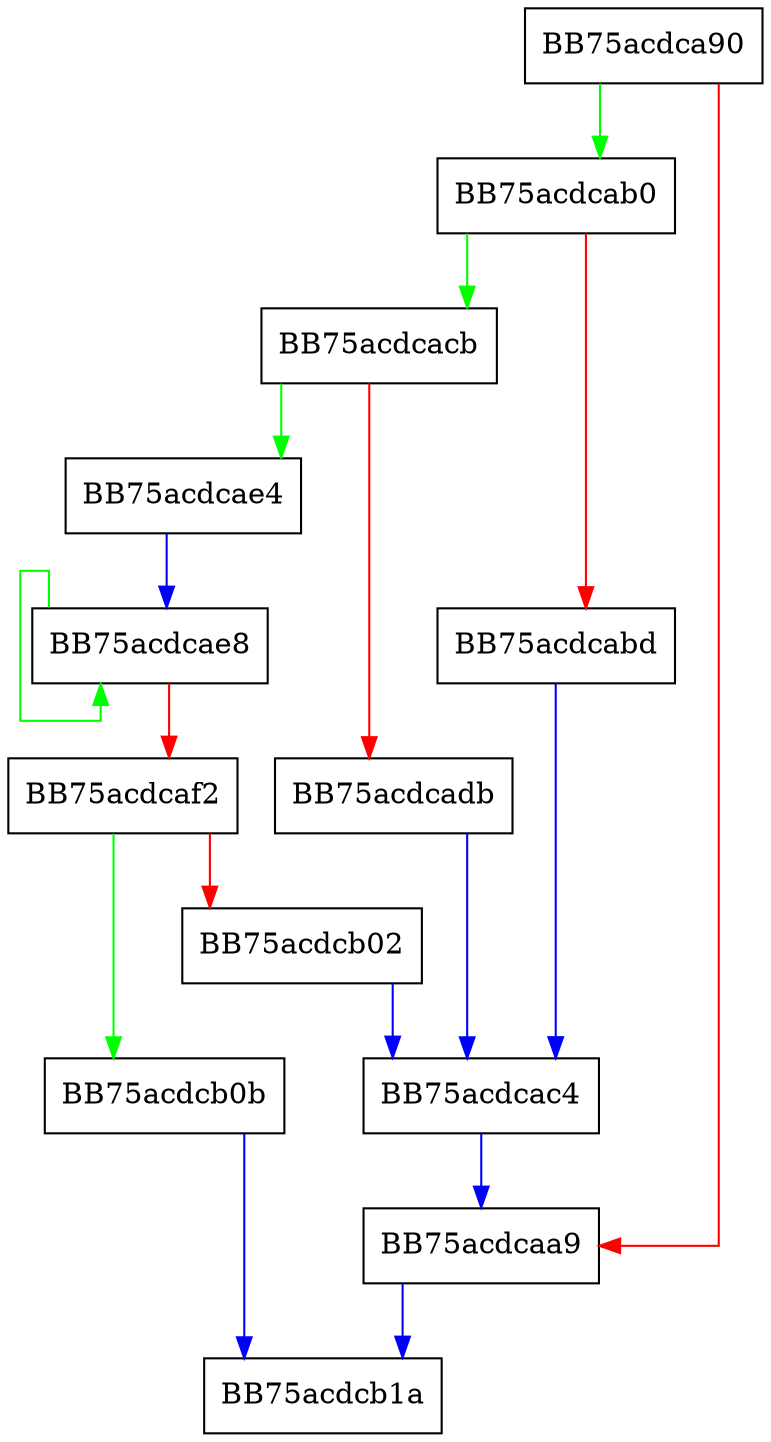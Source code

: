 digraph GetRegValueSetData {
  node [shape="box"];
  graph [splines=ortho];
  BB75acdca90 -> BB75acdcab0 [color="green"];
  BB75acdca90 -> BB75acdcaa9 [color="red"];
  BB75acdcaa9 -> BB75acdcb1a [color="blue"];
  BB75acdcab0 -> BB75acdcacb [color="green"];
  BB75acdcab0 -> BB75acdcabd [color="red"];
  BB75acdcabd -> BB75acdcac4 [color="blue"];
  BB75acdcac4 -> BB75acdcaa9 [color="blue"];
  BB75acdcacb -> BB75acdcae4 [color="green"];
  BB75acdcacb -> BB75acdcadb [color="red"];
  BB75acdcadb -> BB75acdcac4 [color="blue"];
  BB75acdcae4 -> BB75acdcae8 [color="blue"];
  BB75acdcae8 -> BB75acdcae8 [color="green"];
  BB75acdcae8 -> BB75acdcaf2 [color="red"];
  BB75acdcaf2 -> BB75acdcb0b [color="green"];
  BB75acdcaf2 -> BB75acdcb02 [color="red"];
  BB75acdcb02 -> BB75acdcac4 [color="blue"];
  BB75acdcb0b -> BB75acdcb1a [color="blue"];
}